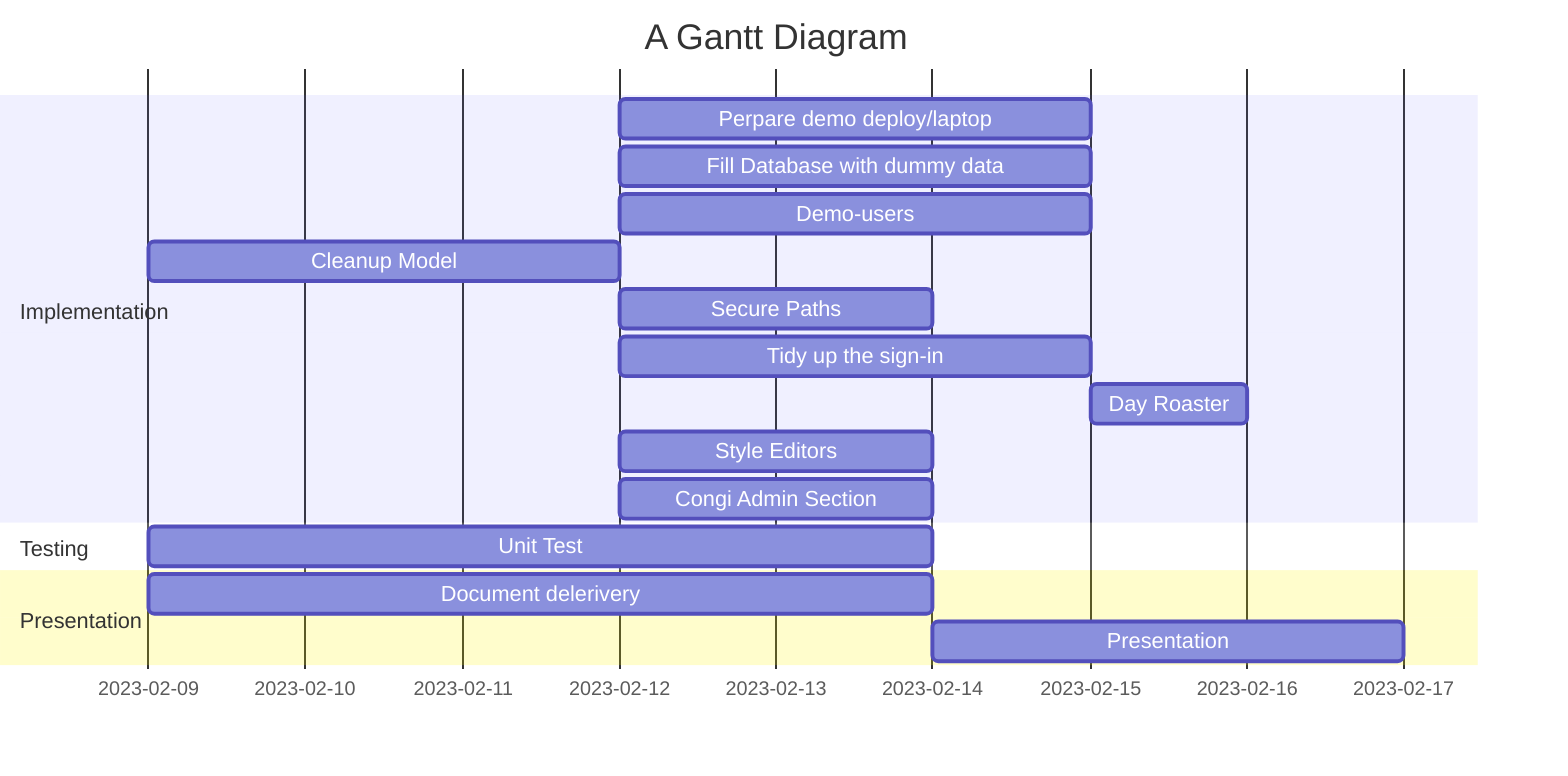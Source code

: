 gantt
    title A Gantt Diagram
    dateFormat  YYYY-MM-DD
    section Implementation
      Perpare demo deploy/laptop :a2, after a1  , 3d
      Fill Database with dummy data: after a1  , 3d
      Demo-users :after a1  , 3d
      Cleanup Model    :a1, 2023-02-09, 3d
      Secure Paths    :after a1  , 2d
      Tidy up the sign-in     :after a1  , 3d
      Day Roaster     :a3, after a2  , 1d
      Style Editors     :after a1  , 2d
      Congi Admin Section     :after a1  , 2d
    section Testing
      Unit Test      :2023-02-09  , 5d
    section Presentation
      Document delerivery :2023-02-09  , 5d
      Presentation      : 3d